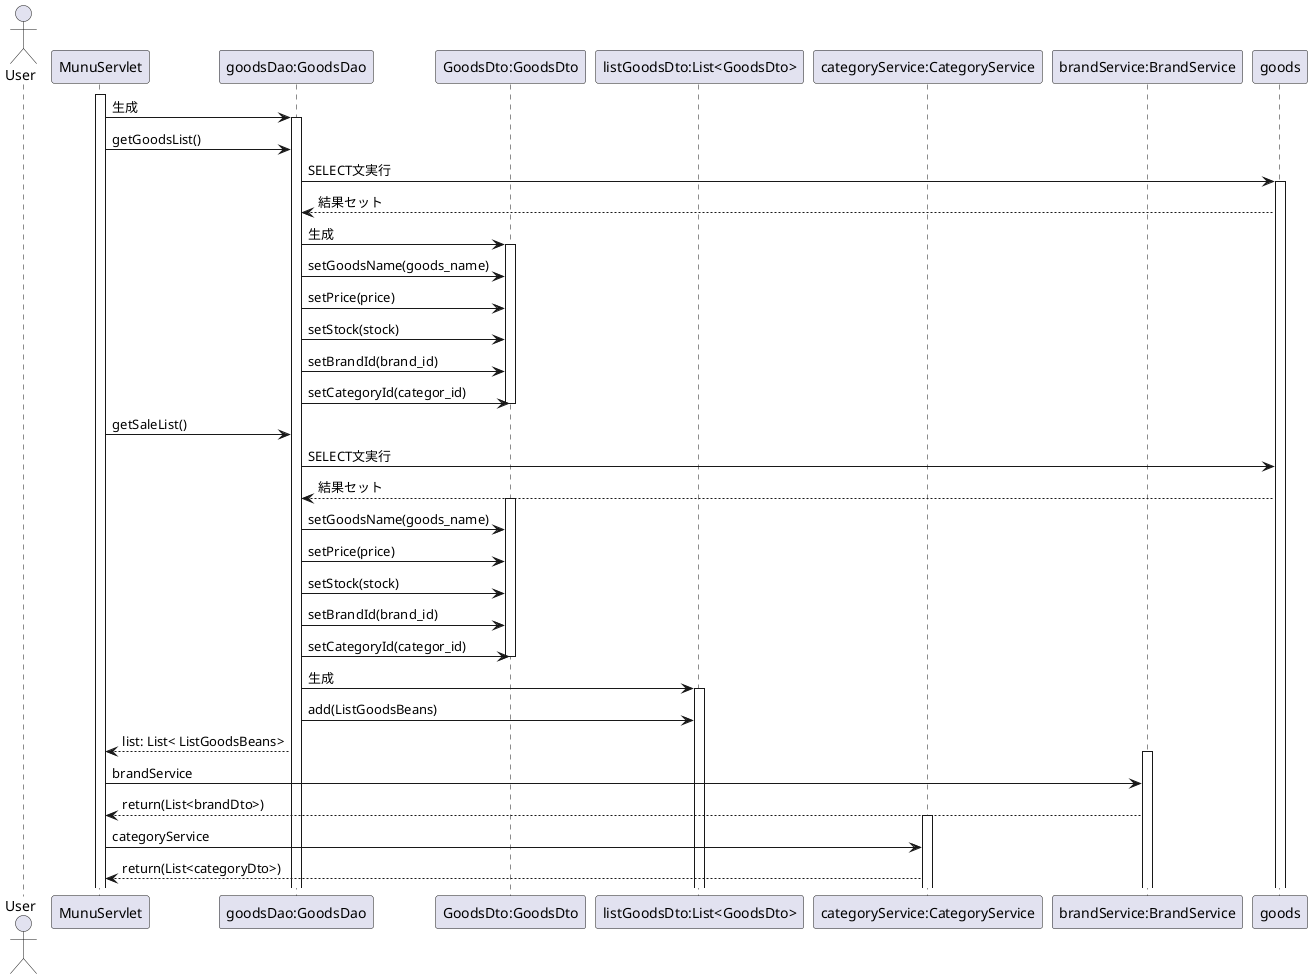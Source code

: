@startuml
actor User
participant MunuServlet as A
participant "goodsDao:GoodsDao" as B
participant "GoodsDto:GoodsDto" as D
participant "listGoodsDto:List<GoodsDto>" as E
participant "categoryService:CategoryService" as G
participant "brandService:BrandService" as F
participant "goods" as C
activate A
A -> B: 生成
activate B
A -> B: getGoodsList()
B -> C: SELECT文実行
activate C
C --> B: 結果セット
B -> D: 生成
activate D
B -> D: setGoodsName(goods_name)
B -> D:setPrice(price)
B -> D:setStock(stock)
B -> D:setBrandId(brand_id)
B -> D:setCategoryId(categor_id)
deactivate D
A -> B: getSaleList()
B -> C: SELECT文実行
C --> B: 結果セット
activate D
B -> D: setGoodsName(goods_name)
B -> D:setPrice(price)
B -> D:setStock(stock)
B -> D:setBrandId(brand_id)
B -> D:setCategoryId(categor_id)
deactivate D
B -> E: 生成
activate E
B -> E: add(ListGoodsBeans)
B --> A: list: List< ListGoodsBeans>
activate F
A ->F: brandService
F --> A: return(List<brandDto>)
activate G
A ->G: categoryService
G --> A: return(List<categoryDto>)
@enduml